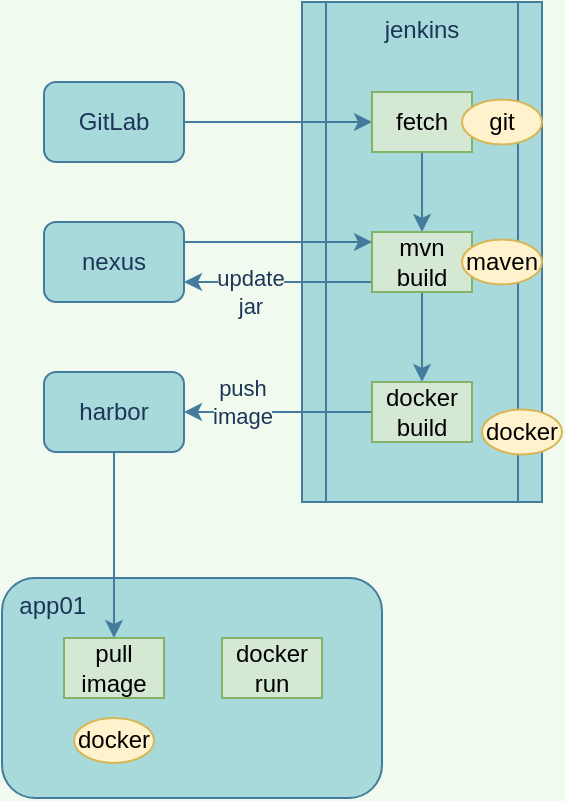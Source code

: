 <mxfile version="14.9.8" type="github">
  <diagram id="2f404044-711c-603c-8f00-f6bb4c023d3c" name="Page-1">
    <mxGraphModel dx="1292" dy="707" grid="1" gridSize="10" guides="1" tooltips="1" connect="1" arrows="1" fold="1" page="1" pageScale="1" pageWidth="1169" pageHeight="827" background="#F1FAEE" math="0" shadow="0">
      <root>
        <mxCell id="0" />
        <mxCell id="1" parent="0" />
        <mxCell id="Zr7D2rKsstM-vyZC5naw-300" value="&amp;nbsp; app01" style="rounded=1;whiteSpace=wrap;html=1;fillColor=#A8DADC;strokeColor=#457B9D;fontColor=#1D3557;align=left;verticalAlign=top;" vertex="1" parent="1">
          <mxGeometry x="220" y="398" width="190" height="110" as="geometry" />
        </mxCell>
        <mxCell id="Zr7D2rKsstM-vyZC5naw-286" value="jenkins" style="shape=process;whiteSpace=wrap;html=1;backgroundOutline=1;verticalAlign=top;fillColor=#A8DADC;strokeColor=#457B9D;fontColor=#1D3557;" vertex="1" parent="1">
          <mxGeometry x="370" y="110" width="120" height="250" as="geometry" />
        </mxCell>
        <mxCell id="Zr7D2rKsstM-vyZC5naw-289" style="edgeStyle=orthogonalEdgeStyle;rounded=0;orthogonalLoop=1;jettySize=auto;html=1;exitX=1;exitY=0.5;exitDx=0;exitDy=0;entryX=0;entryY=0.5;entryDx=0;entryDy=0;labelBackgroundColor=#F1FAEE;strokeColor=#457B9D;fontColor=#1D3557;" edge="1" parent="1" source="Zr7D2rKsstM-vyZC5naw-285" target="Zr7D2rKsstM-vyZC5naw-287">
          <mxGeometry relative="1" as="geometry" />
        </mxCell>
        <mxCell id="Zr7D2rKsstM-vyZC5naw-285" value="GitLab" style="rounded=1;whiteSpace=wrap;html=1;fillColor=#A8DADC;strokeColor=#457B9D;fontColor=#1D3557;" vertex="1" parent="1">
          <mxGeometry x="241" y="150" width="70" height="40" as="geometry" />
        </mxCell>
        <mxCell id="Zr7D2rKsstM-vyZC5naw-296" style="edgeStyle=orthogonalEdgeStyle;rounded=0;orthogonalLoop=1;jettySize=auto;html=1;exitX=0.5;exitY=1;exitDx=0;exitDy=0;entryX=0.5;entryY=0;entryDx=0;entryDy=0;labelBackgroundColor=#F1FAEE;strokeColor=#457B9D;fontColor=#1D3557;" edge="1" parent="1" source="Zr7D2rKsstM-vyZC5naw-287" target="Zr7D2rKsstM-vyZC5naw-290">
          <mxGeometry relative="1" as="geometry" />
        </mxCell>
        <mxCell id="Zr7D2rKsstM-vyZC5naw-287" value="fetch" style="rounded=0;whiteSpace=wrap;html=1;fillColor=#d5e8d4;strokeColor=#82b366;" vertex="1" parent="1">
          <mxGeometry x="405" y="155" width="50" height="30" as="geometry" />
        </mxCell>
        <mxCell id="Zr7D2rKsstM-vyZC5naw-297" style="edgeStyle=orthogonalEdgeStyle;rounded=0;orthogonalLoop=1;jettySize=auto;html=1;exitX=0.5;exitY=1;exitDx=0;exitDy=0;entryX=0.5;entryY=0;entryDx=0;entryDy=0;labelBackgroundColor=#F1FAEE;strokeColor=#457B9D;fontColor=#1D3557;" edge="1" parent="1" source="Zr7D2rKsstM-vyZC5naw-290" target="Zr7D2rKsstM-vyZC5naw-293">
          <mxGeometry relative="1" as="geometry" />
        </mxCell>
        <mxCell id="Zr7D2rKsstM-vyZC5naw-298" value="update&lt;br&gt;jar" style="edgeStyle=orthogonalEdgeStyle;rounded=0;orthogonalLoop=1;jettySize=auto;html=1;exitX=0;exitY=0.75;exitDx=0;exitDy=0;entryX=1;entryY=0.75;entryDx=0;entryDy=0;labelBackgroundColor=#F1FAEE;strokeColor=#457B9D;fontColor=#1D3557;" edge="1" parent="1" source="Zr7D2rKsstM-vyZC5naw-290" target="Zr7D2rKsstM-vyZC5naw-291">
          <mxGeometry x="0.321" y="5" relative="1" as="geometry">
            <Array as="points">
              <mxPoint x="405" y="250" />
            </Array>
            <mxPoint as="offset" />
          </mxGeometry>
        </mxCell>
        <mxCell id="Zr7D2rKsstM-vyZC5naw-290" value="mvn&lt;br&gt;build" style="rounded=0;whiteSpace=wrap;html=1;fillColor=#d5e8d4;strokeColor=#82b366;" vertex="1" parent="1">
          <mxGeometry x="405" y="225" width="50" height="30" as="geometry" />
        </mxCell>
        <mxCell id="Zr7D2rKsstM-vyZC5naw-291" value="nexus" style="rounded=1;whiteSpace=wrap;html=1;fillColor=#A8DADC;strokeColor=#457B9D;fontColor=#1D3557;" vertex="1" parent="1">
          <mxGeometry x="241" y="220" width="70" height="40" as="geometry" />
        </mxCell>
        <mxCell id="Zr7D2rKsstM-vyZC5naw-292" style="edgeStyle=orthogonalEdgeStyle;rounded=0;orthogonalLoop=1;jettySize=auto;html=1;labelBackgroundColor=#F1FAEE;strokeColor=#457B9D;fontColor=#1D3557;exitX=1;exitY=0.25;exitDx=0;exitDy=0;" edge="1" parent="1" source="Zr7D2rKsstM-vyZC5naw-291">
          <mxGeometry relative="1" as="geometry">
            <mxPoint x="320" y="230" as="sourcePoint" />
            <mxPoint x="405" y="230" as="targetPoint" />
          </mxGeometry>
        </mxCell>
        <mxCell id="Zr7D2rKsstM-vyZC5naw-295" value="push&lt;br&gt;image" style="edgeStyle=orthogonalEdgeStyle;rounded=0;orthogonalLoop=1;jettySize=auto;html=1;exitX=0;exitY=0.5;exitDx=0;exitDy=0;entryX=1;entryY=0.5;entryDx=0;entryDy=0;labelBackgroundColor=#F1FAEE;strokeColor=#457B9D;fontColor=#1D3557;" edge="1" parent="1" source="Zr7D2rKsstM-vyZC5naw-293" target="Zr7D2rKsstM-vyZC5naw-294">
          <mxGeometry x="0.383" y="-5" relative="1" as="geometry">
            <mxPoint as="offset" />
          </mxGeometry>
        </mxCell>
        <mxCell id="Zr7D2rKsstM-vyZC5naw-293" value="docker&lt;br&gt;build" style="rounded=0;whiteSpace=wrap;html=1;fillColor=#d5e8d4;strokeColor=#82b366;" vertex="1" parent="1">
          <mxGeometry x="405" y="300" width="50" height="30" as="geometry" />
        </mxCell>
        <mxCell id="Zr7D2rKsstM-vyZC5naw-308" style="edgeStyle=orthogonalEdgeStyle;curved=0;rounded=1;orthogonalLoop=1;jettySize=auto;html=1;entryX=0.5;entryY=0;entryDx=0;entryDy=0;fontColor=#1D3557;strokeColor=#457B9D;fillColor=#A8DADC;" edge="1" parent="1" source="Zr7D2rKsstM-vyZC5naw-294" target="Zr7D2rKsstM-vyZC5naw-307">
          <mxGeometry relative="1" as="geometry" />
        </mxCell>
        <mxCell id="Zr7D2rKsstM-vyZC5naw-294" value="harbor" style="rounded=1;whiteSpace=wrap;html=1;fillColor=#A8DADC;strokeColor=#457B9D;fontColor=#1D3557;" vertex="1" parent="1">
          <mxGeometry x="241" y="295" width="70" height="40" as="geometry" />
        </mxCell>
        <mxCell id="Zr7D2rKsstM-vyZC5naw-301" value="docker" style="ellipse;whiteSpace=wrap;html=1;rounded=0;strokeColor=#d6b656;fillColor=#fff2cc;align=center;verticalAlign=middle;" vertex="1" parent="1">
          <mxGeometry x="256" y="468" width="40" height="22.5" as="geometry" />
        </mxCell>
        <mxCell id="Zr7D2rKsstM-vyZC5naw-302" value="maven" style="ellipse;whiteSpace=wrap;html=1;rounded=0;strokeColor=#d6b656;fillColor=#fff2cc;align=center;verticalAlign=middle;" vertex="1" parent="1">
          <mxGeometry x="450" y="228.75" width="40" height="22.5" as="geometry" />
        </mxCell>
        <mxCell id="Zr7D2rKsstM-vyZC5naw-304" value="git" style="ellipse;whiteSpace=wrap;html=1;rounded=0;strokeColor=#d6b656;fillColor=#fff2cc;align=center;verticalAlign=middle;" vertex="1" parent="1">
          <mxGeometry x="450" y="158.75" width="40" height="22.5" as="geometry" />
        </mxCell>
        <mxCell id="Zr7D2rKsstM-vyZC5naw-306" value="docker" style="ellipse;whiteSpace=wrap;html=1;rounded=0;strokeColor=#d6b656;fillColor=#fff2cc;align=center;verticalAlign=middle;" vertex="1" parent="1">
          <mxGeometry x="460" y="313.75" width="40" height="22.5" as="geometry" />
        </mxCell>
        <mxCell id="Zr7D2rKsstM-vyZC5naw-307" value="pull&lt;br&gt;image" style="rounded=0;whiteSpace=wrap;html=1;fillColor=#d5e8d4;strokeColor=#82b366;" vertex="1" parent="1">
          <mxGeometry x="251" y="428" width="50" height="30" as="geometry" />
        </mxCell>
        <mxCell id="Zr7D2rKsstM-vyZC5naw-309" value="docker&lt;br&gt;run" style="rounded=0;whiteSpace=wrap;html=1;fillColor=#d5e8d4;strokeColor=#82b366;" vertex="1" parent="1">
          <mxGeometry x="330" y="428" width="50" height="30" as="geometry" />
        </mxCell>
      </root>
    </mxGraphModel>
  </diagram>
</mxfile>
